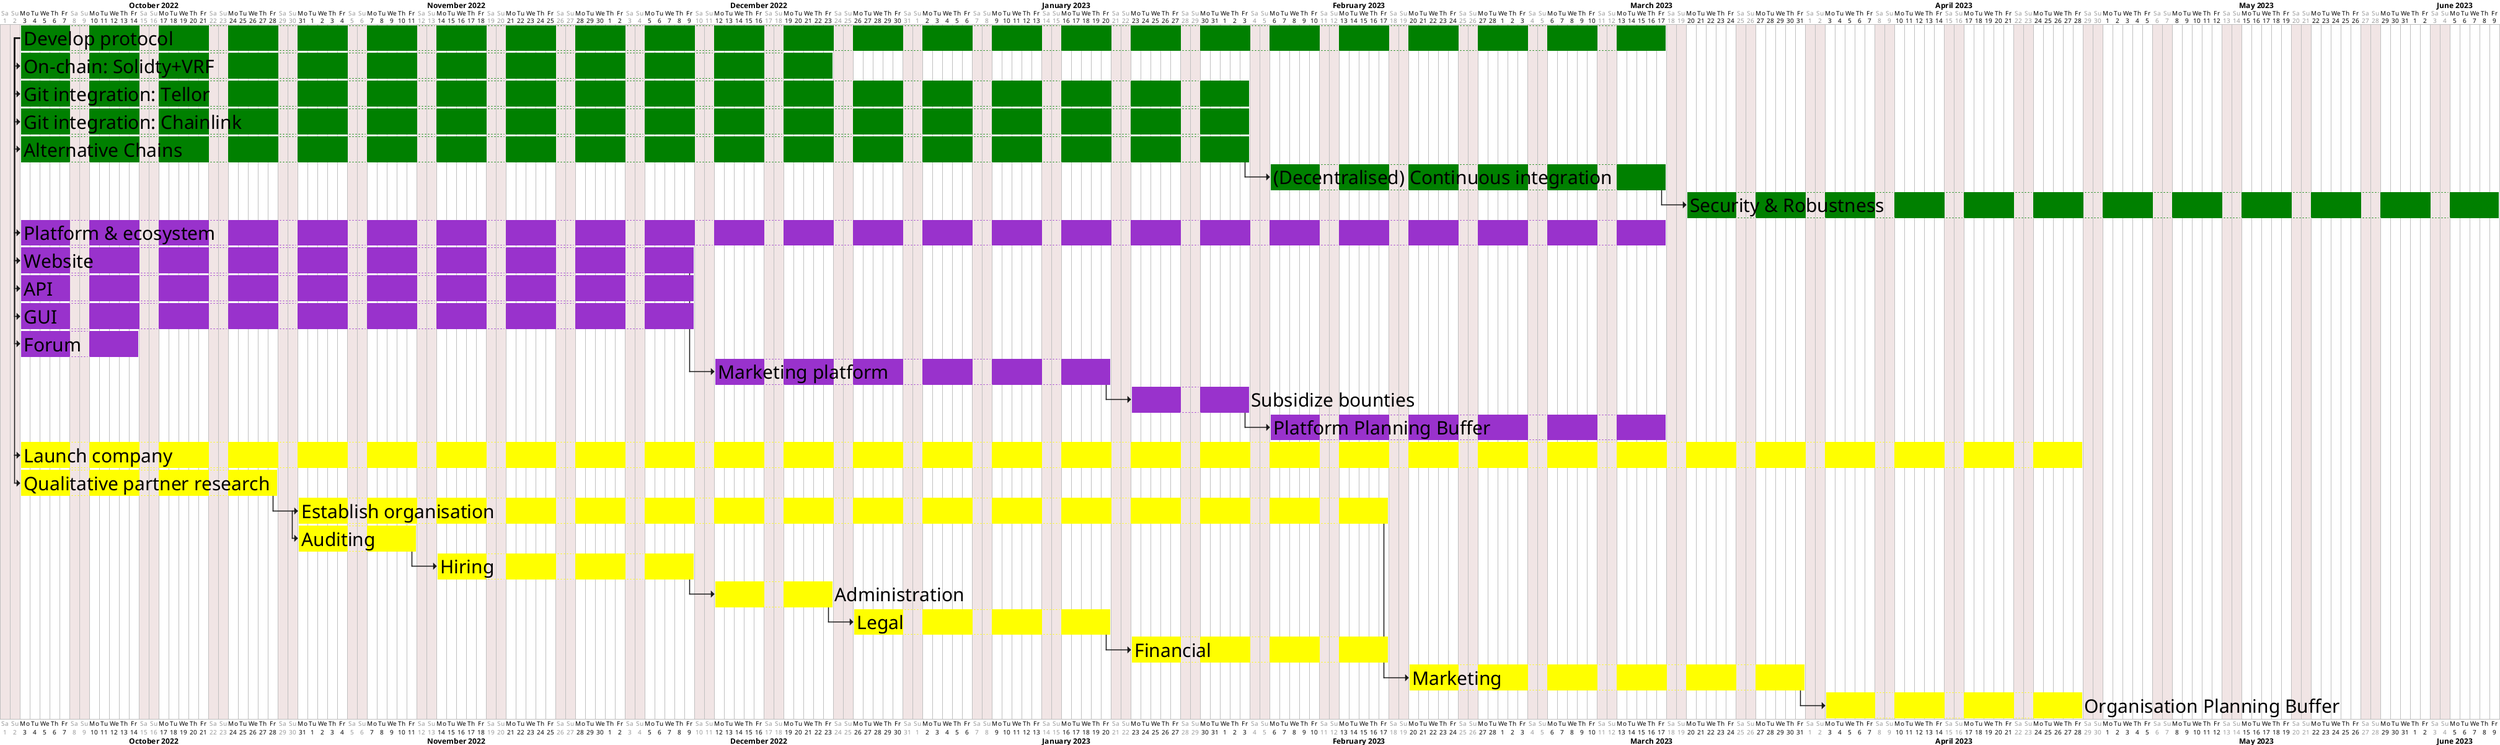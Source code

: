 @startgantt
project starts the 2022/10-01
saturday are closed
sunday are closed
skinparam classFontSize 100

[<size:30>Develop protocol] as [0] lasts 120 days
[<size:30>On-chain: Solidty+VRF] as [0_0] lasts 60 days
[<size:30>Git integration: Tellor] as [0_1] lasts 90 days
[<size:30>Git integration: Chainlink] as [0_2] lasts 90 days
[<size:30>Alternative Chains] as [0_3] lasts 90 days
[<size:30>(Decentralised) Continuous integration] as [0_2_0] lasts 30 days
[<size:30>Security & Robustness] as [0_2_1] lasts 60 days

[<size:30>Platform & ecosystem] as [1] lasts 120 days
[<size:30>Website] as [1_0] lasts 50 days
[<size:30>API] as [1_0_0] lasts 50 days
[<size:30>GUI] as [1_0_1] lasts 50 days
[<size:30>Forum] as [1_0_2] lasts 10 days
[<size:30>Marketing platform] as [1_1] lasts 30 days
[<size:30>Subsidize bounties] as [1_2] lasts 10 days
[<size:30>Platform Planning Buffer] as [1_3] lasts 30 days

[<size:30>Launch company] as [2] lasts 150 days
[<size:30>Qualitative partner research] as [2_0] lasts 20 days
[<size:30>Establish organisation] as [2_1] lasts 80 days
[<size:30>Auditing] as [2_1_0] lasts 10 days
[<size:30>Hiring] as [2_1_1] lasts 20 days
[<size:30>Administration] as [2_1_2] lasts 10 days
[<size:30>Legal] as [2_1_3] lasts 20 days
[<size:30>Financial] as [2_1_4] lasts 20 days
[<size:30>Marketing] as [2_2] lasts 30 days
[<size:30>Organisation Planning Buffer ] as [2_3] lasts 20 days

[0_0] starts at [0]'s start
[0_1] starts at [0]'s start
[0_2] starts at [0]'s start
[0_3] starts at [0]'s start
[0_2_0] starts at [0_3]'s end
[0_2_1] starts at [0_2_0]'s end
[1] starts at [0]'s start

[1_0] starts at [1]'s start
[1_1] starts at [1_0]'s end
[1_2] starts at [1_1]'s end
[1_3] starts at [1_2]'s end
[1_0_0] starts at [1_0]'s start
[1_0_1] starts at [0]'s start
[1_0_2] starts at [0]'s start
[2] starts at [0]'s start

[2_0] starts at [2]'s start
[2_1] starts at [2_0]'s end
[2_2] starts at [2_1]'s end
[2_3] starts at [2_2]'s end
[2_1_0] starts at [2_1]'s start
[2_1_1] starts at [2_1_0]'s end
[2_1_2] starts at [2_1_1]'s end
[2_1_3] starts at [2_1_2]'s end
[2_1_4] starts at [2_1_3]'s end

[0]  is colored in Green
[0_0]  is colored in Green
[0_1]  is colored in Green
[0_2]  is colored in Green
[0_3]  is colored in Green
[0_2_0]  is colored in Green
[0_2_1]  is colored in Green


[1]  is colored in DarkOrchid
[1_0]  is colored in DarkOrchid
[1_0_0]  is colored in DarkOrchid
[1_0_1]  is colored in DarkOrchid
[1_0_2]  is colored in DarkOrchid
[1_1]  is colored in DarkOrchid
[1_2]  is colored in DarkOrchid
[1_3]  is colored in DarkOrchid


[2]  is colored in Yellow
[2_0]  is colored in Yellow
[2_1]  is colored in Yellow
[2_1_0]  is colored in Yellow
[2_1_1]  is colored in Yellow
[2_1_2]  is colored in Yellow
[2_1_3]  is colored in Yellow
[2_1_4]  is colored in Yellow
[2_2]  is colored in Yellow
[2_3]  is colored in Yellow


'[Develop protocol]  takes: 120[days] equating to:960[hours] and costs:0 per hour, yielding activity costs:0 Euros.
'[On-chain: Solidty+VRF]  takes: 60[days] equating to:480[hours] and costs:75 per hour, yielding activity costs:36000 Euros.
'[Git integration: Tellor]  takes: 90[days] equating to:720[hours] and costs:75 per hour, yielding activity costs:54000 Euros.
'[Git integration: Chainlink]  takes: 90[days] equating to:720[hours] and costs:75 per hour, yielding activity costs:54000 Euros.
'[Alternative Chains]  takes: 90[days] equating to:720[hours] and costs:75 per hour, yielding activity costs:54000 Euros.
'[(Decentralised) Continuous integration]  takes: 30[days] equating to:240[hours] and costs:75 per hour, yielding activity costs:18000 Euros.
'[Security & Robustness]  takes: 60[days] equating to:480[hours] and costs:75 per hour, yielding activity costs:36000 Euros.


'[Platform & ecosystem]  takes: 120[days] equating to:960[hours] and costs:40 per hour, yielding activity costs:38400 Euros.
'[Website]  takes: 50[days] equating to:400[hours] and costs:40 per hour, yielding activity costs:16000 Euros.
'[API]  takes: 50[days] equating to:400[hours] and costs:40 per hour, yielding activity costs:16000 Euros.
'[GUI]  takes: 50[days] equating to:400[hours] and costs:40 per hour, yielding activity costs:16000 Euros.
'[Forum]  takes: 10[days] equating to:80[hours] and costs:40 per hour, yielding activity costs:3200 Euros.
'[Marketing platform]  takes: 30[days] equating to:240[hours] and costs:40 per hour, yielding activity costs:9600 Euros.
'[Subsidize bounties]  takes: 10[days] equating to:80[hours] and costs:40 per hour, yielding activity costs:3200 Euros.
'[Platform Planning Buffer]  takes: 30[days] equating to:240[hours] and costs:40 per hour, yielding activity costs:9600 Euros.


'[Launch company]  takes: 150[days] equating to:1200[hours] and costs:35 per hour, yielding activity costs:42000 Euros.
'[Qualitative partner research]  takes: 20[days] equating to:160[hours] and costs:35 per hour, yielding activity costs:5600 Euros.
'[Establish organisation]  takes: 80[days] equating to:640[hours] and costs:35 per hour, yielding activity costs:22400 Euros.
'[Auditing]  takes: 10[days] equating to:80[hours] and costs:35 per hour, yielding activity costs:2800 Euros.
'[Hiring]  takes: 20[days] equating to:160[hours] and costs:35 per hour, yielding activity costs:5600 Euros.
'[Administration]  takes: 10[days] equating to:80[hours] and costs:35 per hour, yielding activity costs:2800 Euros.
'[Legal]  takes: 20[days] equating to:160[hours] and costs:35 per hour, yielding activity costs:5600 Euros.
'[Financial]  takes: 20[days] equating to:160[hours] and costs:35 per hour, yielding activity costs:5600 Euros.
'[Marketing]  takes: 30[days] equating to:240[hours] and costs:35 per hour, yielding activity costs:8400 Euros.
'[Organisation Planning Buffer ]  takes: 20[days] equating to:160[hours] and costs:35 per hour, yielding activity costs:5600 Euros.

@endgantt
